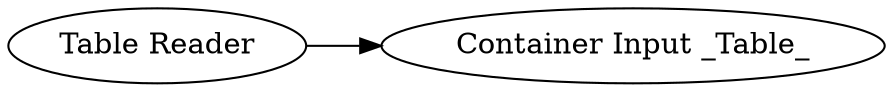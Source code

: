 digraph {
	187 -> 174
	187 [label="Table Reader"]
	174 [label="Container Input _Table_"]
	rankdir=LR
}
